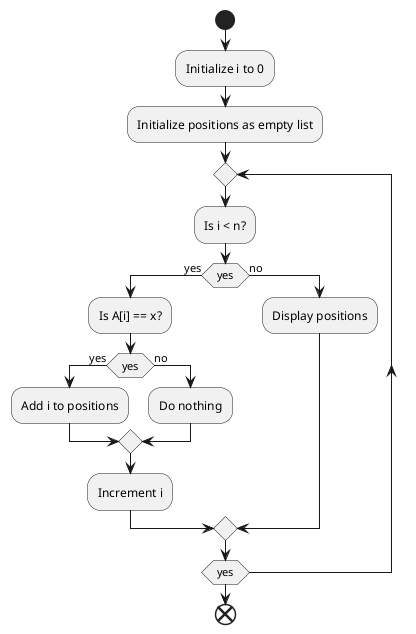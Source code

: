@startuml
start
:Initialize i to 0;
:Initialize positions as empty list;

repeat
  :Is i < n?;
  if (yes) then (yes)
    :Is A[i] == x?;
    if (yes) then (yes)
      :Add i to positions;
    else (no)
      :Do nothing;
    endif
    :Increment i;
  else (no)
    :Display positions;
  endif
repeat while (yes)
end
@enduml